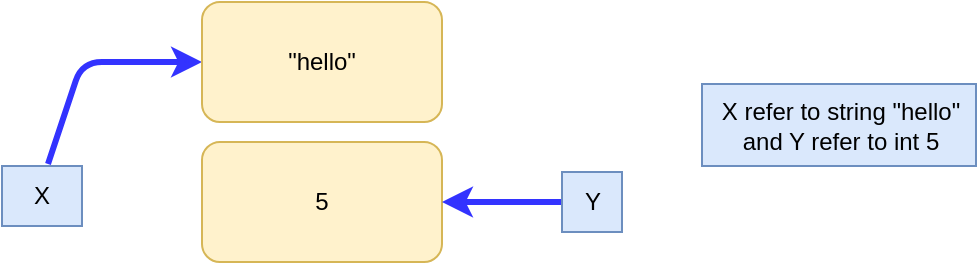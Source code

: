 <mxfile>
    <diagram id="XOyDjpqGyJGsR1SsmuyE" name="Page-1">
        <mxGraphModel dx="667" dy="497" grid="0" gridSize="10" guides="1" tooltips="1" connect="1" arrows="1" fold="1" page="1" pageScale="1" pageWidth="850" pageHeight="1100" math="0" shadow="0">
            <root>
                <mxCell id="0"/>
                <mxCell id="1" parent="0"/>
                <mxCell id="2" value="5" style="rounded=1;whiteSpace=wrap;html=1;fillColor=#fff2cc;strokeColor=#d6b656;" parent="1" vertex="1">
                    <mxGeometry x="210" y="230" width="120" height="60" as="geometry"/>
                </mxCell>
                <mxCell id="3" value="" style="edgeStyle=none;html=1;entryX=0;entryY=0.5;entryDx=0;entryDy=0;strokeWidth=3;strokeColor=#3333FF;" parent="1" target="7" edge="1">
                    <mxGeometry relative="1" as="geometry">
                        <mxPoint x="133" y="241" as="sourcePoint"/>
                        <Array as="points">
                            <mxPoint x="150" y="190"/>
                        </Array>
                    </mxGeometry>
                </mxCell>
                <mxCell id="4" value="X" style="text;html=1;align=center;verticalAlign=middle;whiteSpace=wrap;rounded=0;fillColor=#dae8fc;strokeColor=#6c8ebf;" parent="1" vertex="1">
                    <mxGeometry x="110" y="242" width="40" height="30" as="geometry"/>
                </mxCell>
                <mxCell id="5" value="" style="edgeStyle=none;html=1;strokeWidth=3;strokeColor=#3333FF;" parent="1" source="6" target="2" edge="1">
                    <mxGeometry relative="1" as="geometry"/>
                </mxCell>
                <mxCell id="6" value="Y" style="text;html=1;align=center;verticalAlign=middle;resizable=0;points=[];autosize=1;strokeColor=#6c8ebf;fillColor=#dae8fc;" parent="1" vertex="1">
                    <mxGeometry x="390" y="245" width="30" height="30" as="geometry"/>
                </mxCell>
                <mxCell id="7" value="&quot;hello&quot;" style="rounded=1;whiteSpace=wrap;html=1;fillColor=#fff2cc;strokeColor=#d6b656;" parent="1" vertex="1">
                    <mxGeometry x="210" y="160" width="120" height="60" as="geometry"/>
                </mxCell>
                <mxCell id="8" value="X refer to string &quot;hello&quot;&lt;br&gt;and Y refer to int 5" style="text;html=1;align=center;verticalAlign=middle;resizable=0;points=[];autosize=1;strokeColor=#6c8ebf;fillColor=#dae8fc;" parent="1" vertex="1">
                    <mxGeometry x="460" y="201" width="137" height="41" as="geometry"/>
                </mxCell>
            </root>
        </mxGraphModel>
    </diagram>
</mxfile>